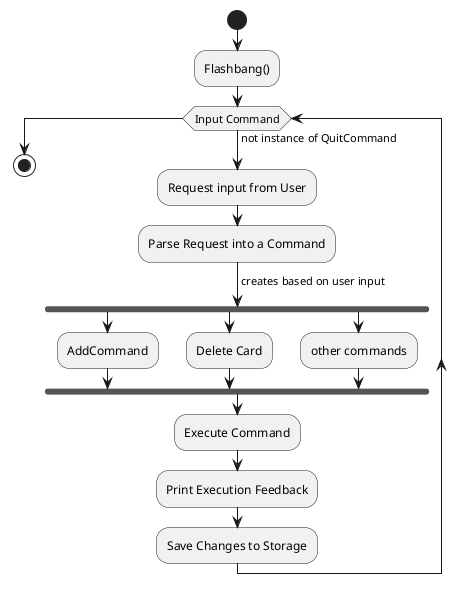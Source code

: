 @startuml
'https://plantuml.com/activity-diagram-beta

start
:Flashbang();
while (Input Command) is (not instance of QuitCommand)
  :Request input from User;
  :Parse Request into a Command;
  -> creates based on user input;
    fork
    :AddCommand;
    fork again
    :Delete Card;
    fork again
    :other commands;
    end fork
  :Execute Command;
  :Print Execution Feedback;
  :Save Changes to Storage;
endwhile
stop

@enduml
